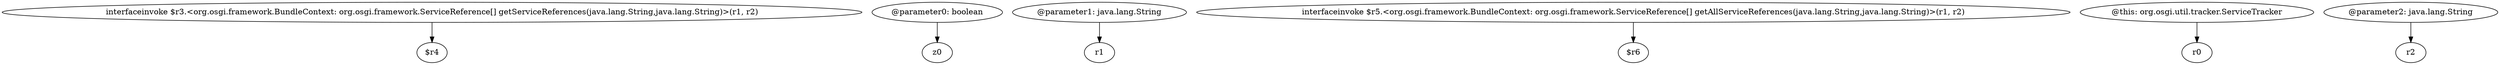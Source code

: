 digraph g {
0[label="interfaceinvoke $r3.<org.osgi.framework.BundleContext: org.osgi.framework.ServiceReference[] getServiceReferences(java.lang.String,java.lang.String)>(r1, r2)"]
1[label="$r4"]
0->1[label=""]
2[label="@parameter0: boolean"]
3[label="z0"]
2->3[label=""]
4[label="@parameter1: java.lang.String"]
5[label="r1"]
4->5[label=""]
6[label="interfaceinvoke $r5.<org.osgi.framework.BundleContext: org.osgi.framework.ServiceReference[] getAllServiceReferences(java.lang.String,java.lang.String)>(r1, r2)"]
7[label="$r6"]
6->7[label=""]
8[label="@this: org.osgi.util.tracker.ServiceTracker"]
9[label="r0"]
8->9[label=""]
10[label="@parameter2: java.lang.String"]
11[label="r2"]
10->11[label=""]
}